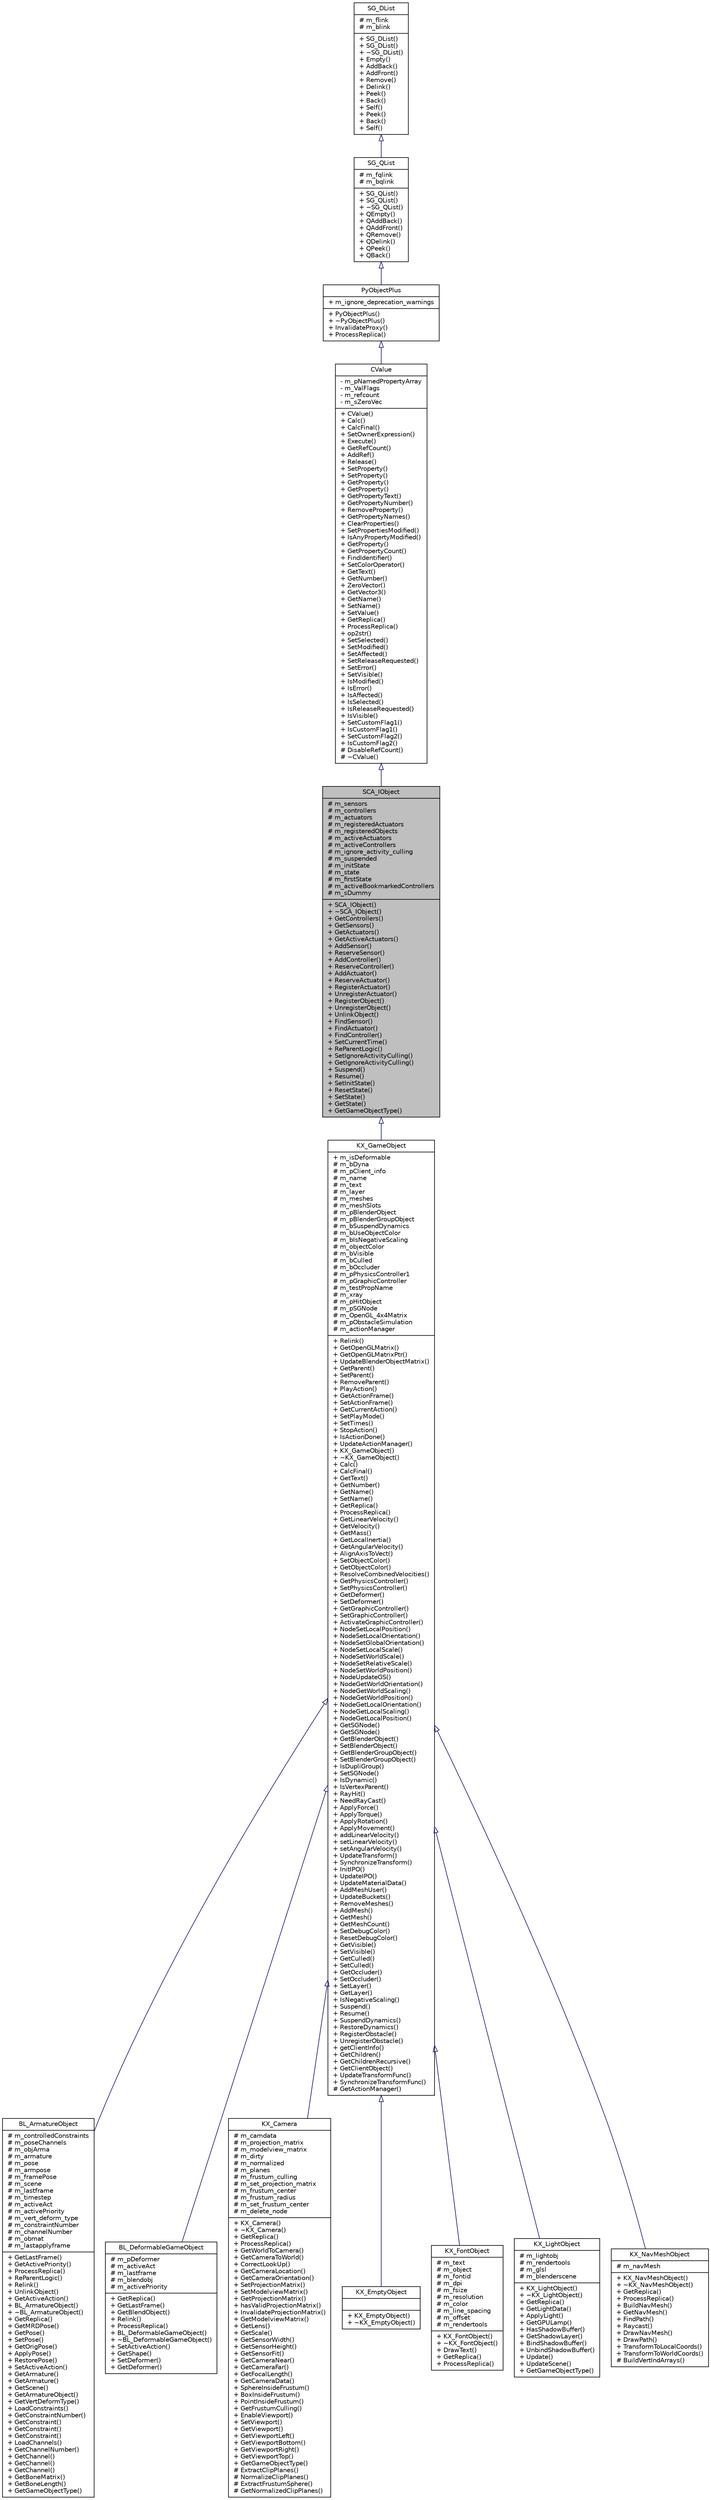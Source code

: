 digraph G
{
  edge [fontname="Helvetica",fontsize="10",labelfontname="Helvetica",labelfontsize="10"];
  node [fontname="Helvetica",fontsize="10",shape=record];
  Node1 [label="{SCA_IObject\n|# m_sensors\l# m_controllers\l# m_actuators\l# m_registeredActuators\l# m_registeredObjects\l# m_activeActuators\l# m_activeControllers\l# m_ignore_activity_culling\l# m_suspended\l# m_initState\l# m_state\l# m_firstState\l# m_activeBookmarkedControllers\l# m_sDummy\l|+ SCA_IObject()\l+ ~SCA_IObject()\l+ GetControllers()\l+ GetSensors()\l+ GetActuators()\l+ GetActiveActuators()\l+ AddSensor()\l+ ReserveSensor()\l+ AddController()\l+ ReserveController()\l+ AddActuator()\l+ ReserveActuator()\l+ RegisterActuator()\l+ UnregisterActuator()\l+ RegisterObject()\l+ UnregisterObject()\l+ UnlinkObject()\l+ FindSensor()\l+ FindActuator()\l+ FindController()\l+ SetCurrentTime()\l+ ReParentLogic()\l+ SetIgnoreActivityCulling()\l+ GetIgnoreActivityCulling()\l+ Suspend()\l+ Resume()\l+ SetInitState()\l+ ResetState()\l+ SetState()\l+ GetState()\l+ GetGameObjectType()\l}",height=0.2,width=0.4,color="black", fillcolor="grey75", style="filled" fontcolor="black"];
  Node2 -> Node1 [dir=back,color="midnightblue",fontsize="10",style="solid",arrowtail="empty",fontname="Helvetica"];
  Node2 [label="{CValue\n|- m_pNamedPropertyArray\l- m_ValFlags\l- m_refcount\l- m_sZeroVec\l|+ CValue()\l+ Calc()\l+ CalcFinal()\l+ SetOwnerExpression()\l+ Execute()\l+ GetRefCount()\l+ AddRef()\l+ Release()\l+ SetProperty()\l+ SetProperty()\l+ GetProperty()\l+ GetProperty()\l+ GetPropertyText()\l+ GetPropertyNumber()\l+ RemoveProperty()\l+ GetPropertyNames()\l+ ClearProperties()\l+ SetPropertiesModified()\l+ IsAnyPropertyModified()\l+ GetProperty()\l+ GetPropertyCount()\l+ FindIdentifier()\l+ SetColorOperator()\l+ GetText()\l+ GetNumber()\l+ ZeroVector()\l+ GetVector3()\l+ GetName()\l+ SetName()\l+ SetValue()\l+ GetReplica()\l+ ProcessReplica()\l+ op2str()\l+ SetSelected()\l+ SetModified()\l+ SetAffected()\l+ SetReleaseRequested()\l+ SetError()\l+ SetVisible()\l+ IsModified()\l+ IsError()\l+ IsAffected()\l+ IsSelected()\l+ IsReleaseRequested()\l+ IsVisible()\l+ SetCustomFlag1()\l+ IsCustomFlag1()\l+ SetCustomFlag2()\l+ IsCustomFlag2()\l# DisableRefCount()\l# ~CValue()\l}",height=0.2,width=0.4,color="black", fillcolor="white", style="filled",URL="$d7/d9c/classCValue.html"];
  Node3 -> Node2 [dir=back,color="midnightblue",fontsize="10",style="solid",arrowtail="empty",fontname="Helvetica"];
  Node3 [label="{PyObjectPlus\n|+ m_ignore_deprecation_warnings\l|+ PyObjectPlus()\l+ ~PyObjectPlus()\l+ InvalidateProxy()\l+ ProcessReplica()\l}",height=0.2,width=0.4,color="black", fillcolor="white", style="filled",URL="$d0/dbc/classPyObjectPlus.html"];
  Node4 -> Node3 [dir=back,color="midnightblue",fontsize="10",style="solid",arrowtail="empty",fontname="Helvetica"];
  Node4 [label="{SG_QList\n|# m_fqlink\l# m_bqlink\l|+ SG_QList()\l+ SG_QList()\l+ ~SG_QList()\l+ QEmpty()\l+ QAddBack()\l+ QAddFront()\l+ QRemove()\l+ QDelink()\l+ QPeek()\l+ QBack()\l}",height=0.2,width=0.4,color="black", fillcolor="white", style="filled",URL="$d6/d05/classSG__QList.html"];
  Node5 -> Node4 [dir=back,color="midnightblue",fontsize="10",style="solid",arrowtail="empty",fontname="Helvetica"];
  Node5 [label="{SG_DList\n|# m_flink\l# m_blink\l|+ SG_DList()\l+ SG_DList()\l+ ~SG_DList()\l+ Empty()\l+ AddBack()\l+ AddFront()\l+ Remove()\l+ Delink()\l+ Peek()\l+ Back()\l+ Self()\l+ Peek()\l+ Back()\l+ Self()\l}",height=0.2,width=0.4,color="black", fillcolor="white", style="filled",URL="$db/d57/classSG__DList.html"];
  Node1 -> Node6 [dir=back,color="midnightblue",fontsize="10",style="solid",arrowtail="empty",fontname="Helvetica"];
  Node6 [label="{KX_GameObject\n|+ m_isDeformable\l# m_bDyna\l# m_pClient_info\l# m_name\l# m_text\l# m_layer\l# m_meshes\l# m_meshSlots\l# m_pBlenderObject\l# m_pBlenderGroupObject\l# m_bSuspendDynamics\l# m_bUseObjectColor\l# m_bIsNegativeScaling\l# m_objectColor\l# m_bVisible\l# m_bCulled\l# m_bOccluder\l# m_pPhysicsController1\l# m_pGraphicController\l# m_testPropName\l# m_xray\l# m_pHitObject\l# m_pSGNode\l# m_OpenGL_4x4Matrix\l# m_pObstacleSimulation\l# m_actionManager\l|+ Relink()\l+ GetOpenGLMatrix()\l+ GetOpenGLMatrixPtr()\l+ UpdateBlenderObjectMatrix()\l+ GetParent()\l+ SetParent()\l+ RemoveParent()\l+ PlayAction()\l+ GetActionFrame()\l+ SetActionFrame()\l+ GetCurrentAction()\l+ SetPlayMode()\l+ SetTimes()\l+ StopAction()\l+ IsActionDone()\l+ UpdateActionManager()\l+ KX_GameObject()\l+ ~KX_GameObject()\l+ Calc()\l+ CalcFinal()\l+ GetText()\l+ GetNumber()\l+ GetName()\l+ SetName()\l+ GetReplica()\l+ ProcessReplica()\l+ GetLinearVelocity()\l+ GetVelocity()\l+ GetMass()\l+ GetLocalInertia()\l+ GetAngularVelocity()\l+ AlignAxisToVect()\l+ SetObjectColor()\l+ GetObjectColor()\l+ ResolveCombinedVelocities()\l+ GetPhysicsController()\l+ SetPhysicsController()\l+ GetDeformer()\l+ SetDeformer()\l+ GetGraphicController()\l+ SetGraphicController()\l+ ActivateGraphicController()\l+ NodeSetLocalPosition()\l+ NodeSetLocalOrientation()\l+ NodeSetGlobalOrientation()\l+ NodeSetLocalScale()\l+ NodeSetWorldScale()\l+ NodeSetRelativeScale()\l+ NodeSetWorldPosition()\l+ NodeUpdateGS()\l+ NodeGetWorldOrientation()\l+ NodeGetWorldScaling()\l+ NodeGetWorldPosition()\l+ NodeGetLocalOrientation()\l+ NodeGetLocalScaling()\l+ NodeGetLocalPosition()\l+ GetSGNode()\l+ GetSGNode()\l+ GetBlenderObject()\l+ SetBlenderObject()\l+ GetBlenderGroupObject()\l+ SetBlenderGroupObject()\l+ IsDupliGroup()\l+ SetSGNode()\l+ IsDynamic()\l+ IsVertexParent()\l+ RayHit()\l+ NeedRayCast()\l+ ApplyForce()\l+ ApplyTorque()\l+ ApplyRotation()\l+ ApplyMovement()\l+ addLinearVelocity()\l+ setLinearVelocity()\l+ setAngularVelocity()\l+ UpdateTransform()\l+ SynchronizeTransform()\l+ InitIPO()\l+ UpdateIPO()\l+ UpdateMaterialData()\l+ AddMeshUser()\l+ UpdateBuckets()\l+ RemoveMeshes()\l+ AddMesh()\l+ GetMesh()\l+ GetMeshCount()\l+ SetDebugColor()\l+ ResetDebugColor()\l+ GetVisible()\l+ SetVisible()\l+ GetCulled()\l+ SetCulled()\l+ GetOccluder()\l+ SetOccluder()\l+ SetLayer()\l+ GetLayer()\l+ IsNegativeScaling()\l+ Suspend()\l+ Resume()\l+ SuspendDynamics()\l+ RestoreDynamics()\l+ RegisterObstacle()\l+ UnregisterObstacle()\l+ getClientInfo()\l+ GetChildren()\l+ GetChildrenRecursive()\l+ GetClientObject()\l+ UpdateTransformFunc()\l+ SynchronizeTransformFunc()\l# GetActionManager()\l}",height=0.2,width=0.4,color="black", fillcolor="white", style="filled",URL="$d1/d73/classKX__GameObject.html"];
  Node6 -> Node7 [dir=back,color="midnightblue",fontsize="10",style="solid",arrowtail="empty",fontname="Helvetica"];
  Node7 [label="{BL_ArmatureObject\n|# m_controlledConstraints\l# m_poseChannels\l# m_objArma\l# m_armature\l# m_pose\l# m_armpose\l# m_framePose\l# m_scene\l# m_lastframe\l# m_timestep\l# m_activeAct\l# m_activePriority\l# m_vert_deform_type\l# m_constraintNumber\l# m_channelNumber\l# m_obmat\l# m_lastapplyframe\l|+ GetLastFrame()\l+ GetActivePriority()\l+ ProcessReplica()\l+ ReParentLogic()\l+ Relink()\l+ UnlinkObject()\l+ GetActiveAction()\l+ BL_ArmatureObject()\l+ ~BL_ArmatureObject()\l+ GetReplica()\l+ GetMRDPose()\l+ GetPose()\l+ SetPose()\l+ GetOrigPose()\l+ ApplyPose()\l+ RestorePose()\l+ SetActiveAction()\l+ GetArmature()\l+ GetArmature()\l+ GetScene()\l+ GetArmatureObject()\l+ GetVertDeformType()\l+ LoadConstraints()\l+ GetConstraintNumber()\l+ GetConstraint()\l+ GetConstraint()\l+ GetConstraint()\l+ LoadChannels()\l+ GetChannelNumber()\l+ GetChannel()\l+ GetChannel()\l+ GetChannel()\l+ GetBoneMatrix()\l+ GetBoneLength()\l+ GetGameObjectType()\l}",height=0.2,width=0.4,color="black", fillcolor="white", style="filled",URL="$d7/d42/classBL__ArmatureObject.html"];
  Node6 -> Node8 [dir=back,color="midnightblue",fontsize="10",style="solid",arrowtail="empty",fontname="Helvetica"];
  Node8 [label="{BL_DeformableGameObject\n|# m_pDeformer\l# m_activeAct\l# m_lastframe\l# m_blendobj\l# m_activePriority\l|+ GetReplica()\l+ GetLastFrame()\l+ GetBlendObject()\l+ Relink()\l+ ProcessReplica()\l+ BL_DeformableGameObject()\l+ ~BL_DeformableGameObject()\l+ SetActiveAction()\l+ GetShape()\l+ SetDeformer()\l+ GetDeformer()\l}",height=0.2,width=0.4,color="black", fillcolor="white", style="filled",URL="$d2/d95/classBL__DeformableGameObject.html"];
  Node6 -> Node9 [dir=back,color="midnightblue",fontsize="10",style="solid",arrowtail="empty",fontname="Helvetica"];
  Node9 [label="{KX_Camera\n|# m_camdata\l# m_projection_matrix\l# m_modelview_matrix\l# m_dirty\l# m_normalized\l# m_planes\l# m_frustum_culling\l# m_set_projection_matrix\l# m_frustum_center\l# m_frustum_radius\l# m_set_frustum_center\l# m_delete_node\l|+ KX_Camera()\l+ ~KX_Camera()\l+ GetReplica()\l+ ProcessReplica()\l+ GetWorldToCamera()\l+ GetCameraToWorld()\l+ CorrectLookUp()\l+ GetCameraLocation()\l+ GetCameraOrientation()\l+ SetProjectionMatrix()\l+ SetModelviewMatrix()\l+ GetProjectionMatrix()\l+ hasValidProjectionMatrix()\l+ InvalidateProjectionMatrix()\l+ GetModelviewMatrix()\l+ GetLens()\l+ GetScale()\l+ GetSensorWidth()\l+ GetSensorHeight()\l+ GetSensorFit()\l+ GetCameraNear()\l+ GetCameraFar()\l+ GetFocalLength()\l+ GetCameraData()\l+ SphereInsideFrustum()\l+ BoxInsideFrustum()\l+ PointInsideFrustum()\l+ GetFrustumCulling()\l+ EnableViewport()\l+ SetViewport()\l+ GetViewport()\l+ GetViewportLeft()\l+ GetViewportBottom()\l+ GetViewportRight()\l+ GetViewportTop()\l+ GetGameObjectType()\l# ExtractClipPlanes()\l# NormalizeClipPlanes()\l# ExtractFrustumSphere()\l# GetNormalizedClipPlanes()\l}",height=0.2,width=0.4,color="black", fillcolor="white", style="filled",URL="$dc/d6b/classKX__Camera.html"];
  Node6 -> Node10 [dir=back,color="midnightblue",fontsize="10",style="solid",arrowtail="empty",fontname="Helvetica"];
  Node10 [label="{KX_EmptyObject\n||+ KX_EmptyObject()\l+ ~KX_EmptyObject()\l}",height=0.2,width=0.4,color="black", fillcolor="white", style="filled",URL="$df/d77/classKX__EmptyObject.html"];
  Node6 -> Node11 [dir=back,color="midnightblue",fontsize="10",style="solid",arrowtail="empty",fontname="Helvetica"];
  Node11 [label="{KX_FontObject\n|# m_text\l# m_object\l# m_fontid\l# m_dpi\l# m_fsize\l# m_resolution\l# m_color\l# m_line_spacing\l# m_offset\l# m_rendertools\l|+ KX_FontObject()\l+ ~KX_FontObject()\l+ DrawText()\l+ GetReplica()\l+ ProcessReplica()\l}",height=0.2,width=0.4,color="black", fillcolor="white", style="filled",URL="$d1/d47/classKX__FontObject.html"];
  Node6 -> Node12 [dir=back,color="midnightblue",fontsize="10",style="solid",arrowtail="empty",fontname="Helvetica"];
  Node12 [label="{KX_LightObject\n|# m_lightobj\l# m_rendertools\l# m_glsl\l# m_blenderscene\l|+ KX_LightObject()\l+ ~KX_LightObject()\l+ GetReplica()\l+ GetLightData()\l+ ApplyLight()\l+ GetGPULamp()\l+ HasShadowBuffer()\l+ GetShadowLayer()\l+ BindShadowBuffer()\l+ UnbindShadowBuffer()\l+ Update()\l+ UpdateScene()\l+ GetGameObjectType()\l}",height=0.2,width=0.4,color="black", fillcolor="white", style="filled",URL="$d8/d31/classKX__LightObject.html"];
  Node6 -> Node13 [dir=back,color="midnightblue",fontsize="10",style="solid",arrowtail="empty",fontname="Helvetica"];
  Node13 [label="{KX_NavMeshObject\n|# m_navMesh\l|+ KX_NavMeshObject()\l+ ~KX_NavMeshObject()\l+ GetReplica()\l+ ProcessReplica()\l+ BuildNavMesh()\l+ GetNavMesh()\l+ FindPath()\l+ Raycast()\l+ DrawNavMesh()\l+ DrawPath()\l+ TransformToLocalCoords()\l+ TransformToWorldCoords()\l# BuildVertIndArrays()\l}",height=0.2,width=0.4,color="black", fillcolor="white", style="filled",URL="$db/d94/classKX__NavMeshObject.html"];
}
